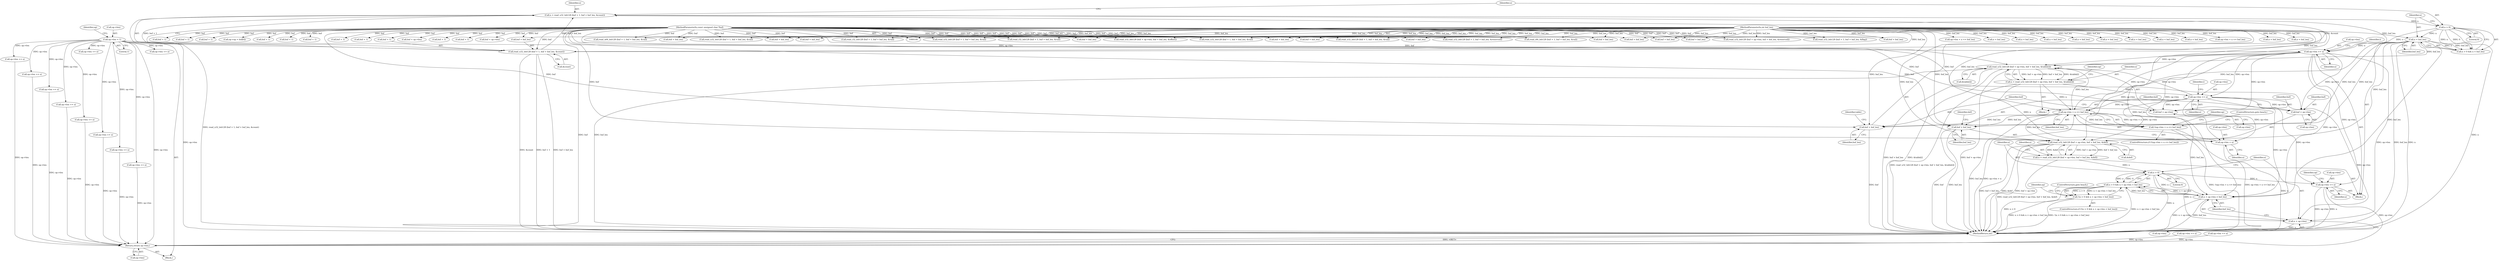 digraph "0_radare2_52b1526443c1f433087928291d1c3d37a5600515@pointer" {
"1000482" [label="(Call,op->len += n)"];
"1000462" [label="(Call,n > 0)"];
"1000448" [label="(Call,n = read_u32_leb128 (buf + 1, buf + buf_len, &count))"];
"1000450" [label="(Call,read_u32_leb128 (buf + 1, buf + buf_len, &count))"];
"1000102" [label="(MethodParameterIn,const unsigned char *buf)"];
"1000103" [label="(MethodParameterIn,int buf_len)"];
"1000465" [label="(Call,n < buf_len)"];
"1000105" [label="(Call,op->len = 1)"];
"1000499" [label="(Call,read_u32_leb128 (buf + op->len, buf + buf_len, &table[i]))"];
"1000497" [label="(Call,n = read_u32_leb128 (buf + op->len, buf + buf_len, &table[i]))"];
"1000514" [label="(Call,op->len + n <= buf_len)"];
"1000505" [label="(Call,buf + buf_len)"];
"1000513" [label="(Call,!(op->len + n <= buf_len))"];
"1000529" [label="(Call,read_u32_leb128 (buf + op->len, buf + buf_len, &def))"];
"1000527" [label="(Call,n = read_u32_leb128 (buf + op->len, buf + buf_len, &def))"];
"1000543" [label="(Call,n > 0)"];
"1000542" [label="(Call,n > 0 && n + op->len < buf_len)"];
"1000541" [label="(Call,!(n > 0 && n + op->len < buf_len))"];
"1000546" [label="(Call,n + op->len < buf_len)"];
"1000547" [label="(Call,n + op->len)"];
"1000554" [label="(Call,op->len += n)"];
"1001053" [label="(Return,return op->len;)"];
"1000535" [label="(Call,buf + buf_len)"];
"1000515" [label="(Call,op->len + n)"];
"1000522" [label="(Call,op->len += n)"];
"1000500" [label="(Call,buf + op->len)"];
"1000530" [label="(Call,buf + op->len)"];
"1000830" [label="(Call,op->len + n <= buf_len)"];
"1000530" [label="(Call,buf + op->len)"];
"1000457" [label="(Call,&count)"];
"1000660" [label="(Call,buf + op->len)"];
"1000718" [label="(Call,buf + 1)"];
"1000913" [label="(Call,buf + 1)"];
"1000520" [label="(Identifier,buf_len)"];
"1000454" [label="(Call,buf + buf_len)"];
"1000965" [label="(Call,op->len += n)"];
"1000466" [label="(Identifier,n)"];
"1000538" [label="(Call,&def)"];
"1000897" [label="(Call,op->len += n)"];
"1000524" [label="(Identifier,op)"];
"1001035" [label="(Call,n < buf_len)"];
"1000105" [label="(Call,op->len = 1)"];
"1000402" [label="(Call,buf + buf_len)"];
"1000527" [label="(Call,n = read_u32_leb128 (buf + op->len, buf + buf_len, &def))"];
"1000556" [label="(Identifier,op)"];
"1000984" [label="(Call,buf + buf_len)"];
"1000427" [label="(Call,op->len += n)"];
"1000514" [label="(Call,op->len + n <= buf_len)"];
"1000448" [label="(Call,n = read_u32_leb128 (buf + 1, buf + buf_len, &count))"];
"1000522" [label="(Call,op->len += n)"];
"1000814" [label="(Call,buf + op->len)"];
"1000916" [label="(Call,buf + buf_len)"];
"1000497" [label="(Call,n = read_u32_leb128 (buf + op->len, buf + buf_len, &table[i]))"];
"1000659" [label="(Call,read_u32_leb128 (buf + op->len, buf + buf_len, &reserved))"];
"1000931" [label="(Call,op->len += n)"];
"1000483" [label="(Call,op->len)"];
"1000787" [label="(Call,read_u32_leb128 (buf + 1, buf + buf_len, &flag))"];
"1000652" [label="(Call,op->len += n)"];
"1000501" [label="(Identifier,buf)"];
"1000112" [label="(Identifier,op)"];
"1000489" [label="(Identifier,i)"];
"1001045" [label="(Call,op->len += n)"];
"1000791" [label="(Call,buf + buf_len)"];
"1000912" [label="(Call,read_i32_leb128 (buf + 1, buf + buf_len, &val))"];
"1000732" [label="(Call,n < buf_len)"];
"1000306" [label="(Call,n < buf_len)"];
"1000788" [label="(Call,buf + 1)"];
"1000633" [label="(Call,read_u32_leb128 (buf + 1, buf + buf_len, &val))"];
"1000529" [label="(Call,read_u32_leb128 (buf + op->len, buf + buf_len, &def))"];
"1000500" [label="(Call,buf + op->len)"];
"1000291" [label="(Call,read_i32_leb128 (buf + 1, buf + buf_len, &val))"];
"1000721" [label="(Call,buf + buf_len)"];
"1000381" [label="(Call,op->len += n)"];
"1000813" [label="(Call,read_u32_leb128 (buf + op->len, buf + buf_len, &offset))"];
"1000545" [label="(Literal,0)"];
"1000554" [label="(Call,op->len += n)"];
"1000451" [label="(Call,buf + 1)"];
"1000467" [label="(Identifier,buf_len)"];
"1000515" [label="(Call,op->len + n)"];
"1000398" [label="(Call,read_u32_leb128 (buf + 1, buf + buf_len, &val))"];
"1000981" [label="(Call,buf + 1)"];
"1000544" [label="(Identifier,n)"];
"1000637" [label="(Call,buf + buf_len)"];
"1000947" [label="(Call,buf + 1)"];
"1000450" [label="(Call,read_u32_leb128 (buf + 1, buf + buf_len, &count))"];
"1000536" [label="(Identifier,buf)"];
"1000110" [label="(Call,op->op = buf[0])"];
"1000499" [label="(Call,read_u32_leb128 (buf + op->len, buf + buf_len, &table[i]))"];
"1000880" [label="(Call,n < buf_len)"];
"1000961" [label="(Call,n < buf_len)"];
"1000486" [label="(Identifier,n)"];
"1000528" [label="(Identifier,n)"];
"1000995" [label="(Call,n < buf_len)"];
"1000869" [label="(Call,buf + buf_len)"];
"1000549" [label="(Call,op->len)"];
"1000507" [label="(Identifier,buf_len)"];
"1000547" [label="(Call,n + op->len)"];
"1000109" [label="(Literal,1)"];
"1000717" [label="(Call,read_u32_leb128 (buf + 1, buf + buf_len, &val))"];
"1000513" [label="(Call,!(op->len + n <= buf_len))"];
"1000465" [label="(Call,n < buf_len)"];
"1000665" [label="(Call,buf + buf_len)"];
"1000464" [label="(Literal,0)"];
"1000865" [label="(Call,read_u32_leb128 (buf + 1, buf + buf_len, &reserved))"];
"1000512" [label="(ControlStructure,if (!(op->len + n <= buf_len)))"];
"1000698" [label="(Call,op->len += n)"];
"1000552" [label="(Identifier,buf_len)"];
"1000463" [label="(Identifier,n)"];
"1000526" [label="(Identifier,n)"];
"1000946" [label="(Call,read_i64_leb128 (buf + 1, buf + buf_len, &val))"];
"1000519" [label="(Identifier,n)"];
"1000295" [label="(Call,buf + buf_len)"];
"1000648" [label="(Call,n < buf_len)"];
"1000537" [label="(Identifier,buf_len)"];
"1000558" [label="(Identifier,n)"];
"1000434" [label="(Block,)"];
"1000540" [label="(ControlStructure,if (!(n > 0 && n + op->len < buf_len)))"];
"1000292" [label="(Call,buf + 1)"];
"1000802" [label="(Call,n < buf_len)"];
"1001020" [label="(Call,read_u64_leb128 (buf + 1, buf + buf_len, &val))"];
"1000539" [label="(Identifier,def)"];
"1000517" [label="(Identifier,op)"];
"1000746" [label="(Call,op->len += n)"];
"1000506" [label="(Identifier,buf)"];
"1000535" [label="(Call,buf + buf_len)"];
"1001024" [label="(Call,buf + buf_len)"];
"1000561" [label="(Identifier,op)"];
"1000553" [label="(ControlStructure,goto beach;)"];
"1001021" [label="(Call,buf + 1)"];
"1000505" [label="(Call,buf + buf_len)"];
"1000543" [label="(Call,n > 0)"];
"1000502" [label="(Call,op->len)"];
"1000866" [label="(Call,buf + 1)"];
"1000676" [label="(Call,op->len + n <= buf_len)"];
"1000498" [label="(Identifier,n)"];
"1001073" [label="(MethodReturn,int)"];
"1000482" [label="(Call,op->len += n)"];
"1000849" [label="(Call,op->len += n)"];
"1000510" [label="(Identifier,table)"];
"1000495" [label="(Identifier,i)"];
"1000516" [label="(Call,op->len)"];
"1000634" [label="(Call,buf + 1)"];
"1000531" [label="(Identifier,buf)"];
"1000532" [label="(Call,op->len)"];
"1000546" [label="(Call,n + op->len < buf_len)"];
"1000106" [label="(Call,op->len)"];
"1000462" [label="(Call,n > 0)"];
"1001005" [label="(Call,op->len += n)"];
"1000103" [label="(MethodParameterIn,int buf_len)"];
"1000461" [label="(Call,n > 0 && n < buf_len)"];
"1000980" [label="(Call,read_u32_leb128 (buf + 1, buf + buf_len, &val))"];
"1000399" [label="(Call,buf + 1)"];
"1000548" [label="(Identifier,n)"];
"1000413" [label="(Call,n < buf_len)"];
"1000104" [label="(Block,)"];
"1000541" [label="(Call,!(n > 0 && n + op->len < buf_len))"];
"1000102" [label="(MethodParameterIn,const unsigned char *buf)"];
"1000806" [label="(Call,op->len += n)"];
"1000819" [label="(Call,buf + buf_len)"];
"1000521" [label="(ControlStructure,goto beach;)"];
"1000496" [label="(Block,)"];
"1001053" [label="(Return,return op->len;)"];
"1000542" [label="(Call,n > 0 && n + op->len < buf_len)"];
"1000555" [label="(Call,op->len)"];
"1000523" [label="(Call,op->len)"];
"1001054" [label="(Call,op->len)"];
"1000927" [label="(Call,n < buf_len)"];
"1000449" [label="(Identifier,n)"];
"1000950" [label="(Call,buf + buf_len)"];
"1000508" [label="(Call,&table[i])"];
"1000482" -> "1000434"  [label="AST: "];
"1000482" -> "1000486"  [label="CFG: "];
"1000483" -> "1000482"  [label="AST: "];
"1000486" -> "1000482"  [label="AST: "];
"1000489" -> "1000482"  [label="CFG: "];
"1000462" -> "1000482"  [label="DDG: n"];
"1000465" -> "1000482"  [label="DDG: n"];
"1000105" -> "1000482"  [label="DDG: op->len"];
"1000482" -> "1000499"  [label="DDG: op->len"];
"1000482" -> "1000500"  [label="DDG: op->len"];
"1000482" -> "1000514"  [label="DDG: op->len"];
"1000482" -> "1000515"  [label="DDG: op->len"];
"1000482" -> "1000522"  [label="DDG: op->len"];
"1000482" -> "1000529"  [label="DDG: op->len"];
"1000482" -> "1000530"  [label="DDG: op->len"];
"1000482" -> "1000546"  [label="DDG: op->len"];
"1000482" -> "1000547"  [label="DDG: op->len"];
"1000482" -> "1000554"  [label="DDG: op->len"];
"1000462" -> "1000461"  [label="AST: "];
"1000462" -> "1000464"  [label="CFG: "];
"1000463" -> "1000462"  [label="AST: "];
"1000464" -> "1000462"  [label="AST: "];
"1000466" -> "1000462"  [label="CFG: "];
"1000461" -> "1000462"  [label="CFG: "];
"1000462" -> "1001073"  [label="DDG: n"];
"1000462" -> "1000461"  [label="DDG: n"];
"1000462" -> "1000461"  [label="DDG: 0"];
"1000448" -> "1000462"  [label="DDG: n"];
"1000462" -> "1000465"  [label="DDG: n"];
"1000448" -> "1000434"  [label="AST: "];
"1000448" -> "1000450"  [label="CFG: "];
"1000449" -> "1000448"  [label="AST: "];
"1000450" -> "1000448"  [label="AST: "];
"1000463" -> "1000448"  [label="CFG: "];
"1000448" -> "1001073"  [label="DDG: read_u32_leb128 (buf + 1, buf + buf_len, &count)"];
"1000450" -> "1000448"  [label="DDG: buf + 1"];
"1000450" -> "1000448"  [label="DDG: buf + buf_len"];
"1000450" -> "1000448"  [label="DDG: &count"];
"1000450" -> "1000457"  [label="CFG: "];
"1000451" -> "1000450"  [label="AST: "];
"1000454" -> "1000450"  [label="AST: "];
"1000457" -> "1000450"  [label="AST: "];
"1000450" -> "1001073"  [label="DDG: &count"];
"1000450" -> "1001073"  [label="DDG: buf + 1"];
"1000450" -> "1001073"  [label="DDG: buf + buf_len"];
"1000102" -> "1000450"  [label="DDG: buf"];
"1000103" -> "1000450"  [label="DDG: buf_len"];
"1000102" -> "1000100"  [label="AST: "];
"1000102" -> "1001073"  [label="DDG: buf"];
"1000102" -> "1000110"  [label="DDG: buf"];
"1000102" -> "1000291"  [label="DDG: buf"];
"1000102" -> "1000292"  [label="DDG: buf"];
"1000102" -> "1000295"  [label="DDG: buf"];
"1000102" -> "1000398"  [label="DDG: buf"];
"1000102" -> "1000399"  [label="DDG: buf"];
"1000102" -> "1000402"  [label="DDG: buf"];
"1000102" -> "1000451"  [label="DDG: buf"];
"1000102" -> "1000454"  [label="DDG: buf"];
"1000102" -> "1000499"  [label="DDG: buf"];
"1000102" -> "1000500"  [label="DDG: buf"];
"1000102" -> "1000505"  [label="DDG: buf"];
"1000102" -> "1000529"  [label="DDG: buf"];
"1000102" -> "1000530"  [label="DDG: buf"];
"1000102" -> "1000535"  [label="DDG: buf"];
"1000102" -> "1000633"  [label="DDG: buf"];
"1000102" -> "1000634"  [label="DDG: buf"];
"1000102" -> "1000637"  [label="DDG: buf"];
"1000102" -> "1000659"  [label="DDG: buf"];
"1000102" -> "1000660"  [label="DDG: buf"];
"1000102" -> "1000665"  [label="DDG: buf"];
"1000102" -> "1000717"  [label="DDG: buf"];
"1000102" -> "1000718"  [label="DDG: buf"];
"1000102" -> "1000721"  [label="DDG: buf"];
"1000102" -> "1000787"  [label="DDG: buf"];
"1000102" -> "1000788"  [label="DDG: buf"];
"1000102" -> "1000791"  [label="DDG: buf"];
"1000102" -> "1000813"  [label="DDG: buf"];
"1000102" -> "1000814"  [label="DDG: buf"];
"1000102" -> "1000819"  [label="DDG: buf"];
"1000102" -> "1000865"  [label="DDG: buf"];
"1000102" -> "1000866"  [label="DDG: buf"];
"1000102" -> "1000869"  [label="DDG: buf"];
"1000102" -> "1000912"  [label="DDG: buf"];
"1000102" -> "1000913"  [label="DDG: buf"];
"1000102" -> "1000916"  [label="DDG: buf"];
"1000102" -> "1000946"  [label="DDG: buf"];
"1000102" -> "1000947"  [label="DDG: buf"];
"1000102" -> "1000950"  [label="DDG: buf"];
"1000102" -> "1000980"  [label="DDG: buf"];
"1000102" -> "1000981"  [label="DDG: buf"];
"1000102" -> "1000984"  [label="DDG: buf"];
"1000102" -> "1001020"  [label="DDG: buf"];
"1000102" -> "1001021"  [label="DDG: buf"];
"1000102" -> "1001024"  [label="DDG: buf"];
"1000103" -> "1000100"  [label="AST: "];
"1000103" -> "1001073"  [label="DDG: buf_len"];
"1000103" -> "1000291"  [label="DDG: buf_len"];
"1000103" -> "1000295"  [label="DDG: buf_len"];
"1000103" -> "1000306"  [label="DDG: buf_len"];
"1000103" -> "1000398"  [label="DDG: buf_len"];
"1000103" -> "1000402"  [label="DDG: buf_len"];
"1000103" -> "1000413"  [label="DDG: buf_len"];
"1000103" -> "1000454"  [label="DDG: buf_len"];
"1000103" -> "1000465"  [label="DDG: buf_len"];
"1000103" -> "1000499"  [label="DDG: buf_len"];
"1000103" -> "1000505"  [label="DDG: buf_len"];
"1000103" -> "1000514"  [label="DDG: buf_len"];
"1000103" -> "1000529"  [label="DDG: buf_len"];
"1000103" -> "1000535"  [label="DDG: buf_len"];
"1000103" -> "1000546"  [label="DDG: buf_len"];
"1000103" -> "1000633"  [label="DDG: buf_len"];
"1000103" -> "1000637"  [label="DDG: buf_len"];
"1000103" -> "1000648"  [label="DDG: buf_len"];
"1000103" -> "1000659"  [label="DDG: buf_len"];
"1000103" -> "1000665"  [label="DDG: buf_len"];
"1000103" -> "1000676"  [label="DDG: buf_len"];
"1000103" -> "1000717"  [label="DDG: buf_len"];
"1000103" -> "1000721"  [label="DDG: buf_len"];
"1000103" -> "1000732"  [label="DDG: buf_len"];
"1000103" -> "1000787"  [label="DDG: buf_len"];
"1000103" -> "1000791"  [label="DDG: buf_len"];
"1000103" -> "1000802"  [label="DDG: buf_len"];
"1000103" -> "1000813"  [label="DDG: buf_len"];
"1000103" -> "1000819"  [label="DDG: buf_len"];
"1000103" -> "1000830"  [label="DDG: buf_len"];
"1000103" -> "1000865"  [label="DDG: buf_len"];
"1000103" -> "1000869"  [label="DDG: buf_len"];
"1000103" -> "1000880"  [label="DDG: buf_len"];
"1000103" -> "1000912"  [label="DDG: buf_len"];
"1000103" -> "1000916"  [label="DDG: buf_len"];
"1000103" -> "1000927"  [label="DDG: buf_len"];
"1000103" -> "1000946"  [label="DDG: buf_len"];
"1000103" -> "1000950"  [label="DDG: buf_len"];
"1000103" -> "1000961"  [label="DDG: buf_len"];
"1000103" -> "1000980"  [label="DDG: buf_len"];
"1000103" -> "1000984"  [label="DDG: buf_len"];
"1000103" -> "1000995"  [label="DDG: buf_len"];
"1000103" -> "1001020"  [label="DDG: buf_len"];
"1000103" -> "1001024"  [label="DDG: buf_len"];
"1000103" -> "1001035"  [label="DDG: buf_len"];
"1000465" -> "1000461"  [label="AST: "];
"1000465" -> "1000467"  [label="CFG: "];
"1000466" -> "1000465"  [label="AST: "];
"1000467" -> "1000465"  [label="AST: "];
"1000461" -> "1000465"  [label="CFG: "];
"1000465" -> "1001073"  [label="DDG: buf_len"];
"1000465" -> "1001073"  [label="DDG: n"];
"1000465" -> "1000461"  [label="DDG: n"];
"1000465" -> "1000461"  [label="DDG: buf_len"];
"1000465" -> "1000499"  [label="DDG: buf_len"];
"1000465" -> "1000505"  [label="DDG: buf_len"];
"1000465" -> "1000514"  [label="DDG: buf_len"];
"1000465" -> "1000529"  [label="DDG: buf_len"];
"1000465" -> "1000535"  [label="DDG: buf_len"];
"1000465" -> "1000546"  [label="DDG: buf_len"];
"1000105" -> "1000104"  [label="AST: "];
"1000105" -> "1000109"  [label="CFG: "];
"1000106" -> "1000105"  [label="AST: "];
"1000109" -> "1000105"  [label="AST: "];
"1000112" -> "1000105"  [label="CFG: "];
"1000105" -> "1001073"  [label="DDG: op->len"];
"1000105" -> "1000381"  [label="DDG: op->len"];
"1000105" -> "1000427"  [label="DDG: op->len"];
"1000105" -> "1000652"  [label="DDG: op->len"];
"1000105" -> "1000746"  [label="DDG: op->len"];
"1000105" -> "1000806"  [label="DDG: op->len"];
"1000105" -> "1000897"  [label="DDG: op->len"];
"1000105" -> "1000931"  [label="DDG: op->len"];
"1000105" -> "1000965"  [label="DDG: op->len"];
"1000105" -> "1001005"  [label="DDG: op->len"];
"1000105" -> "1001045"  [label="DDG: op->len"];
"1000105" -> "1001053"  [label="DDG: op->len"];
"1000499" -> "1000497"  [label="AST: "];
"1000499" -> "1000508"  [label="CFG: "];
"1000500" -> "1000499"  [label="AST: "];
"1000505" -> "1000499"  [label="AST: "];
"1000508" -> "1000499"  [label="AST: "];
"1000497" -> "1000499"  [label="CFG: "];
"1000499" -> "1001073"  [label="DDG: buf + op->len"];
"1000499" -> "1001073"  [label="DDG: buf + buf_len"];
"1000499" -> "1001073"  [label="DDG: &table[i]"];
"1000499" -> "1000497"  [label="DDG: buf + op->len"];
"1000499" -> "1000497"  [label="DDG: buf + buf_len"];
"1000499" -> "1000497"  [label="DDG: &table[i]"];
"1000522" -> "1000499"  [label="DDG: op->len"];
"1000514" -> "1000499"  [label="DDG: buf_len"];
"1000497" -> "1000496"  [label="AST: "];
"1000498" -> "1000497"  [label="AST: "];
"1000517" -> "1000497"  [label="CFG: "];
"1000497" -> "1001073"  [label="DDG: read_u32_leb128 (buf + op->len, buf + buf_len, &table[i])"];
"1000497" -> "1000514"  [label="DDG: n"];
"1000497" -> "1000515"  [label="DDG: n"];
"1000497" -> "1000522"  [label="DDG: n"];
"1000514" -> "1000513"  [label="AST: "];
"1000514" -> "1000520"  [label="CFG: "];
"1000515" -> "1000514"  [label="AST: "];
"1000520" -> "1000514"  [label="AST: "];
"1000513" -> "1000514"  [label="CFG: "];
"1000514" -> "1001073"  [label="DDG: buf_len"];
"1000514" -> "1001073"  [label="DDG: op->len + n"];
"1000514" -> "1000505"  [label="DDG: buf_len"];
"1000514" -> "1000513"  [label="DDG: op->len + n"];
"1000514" -> "1000513"  [label="DDG: buf_len"];
"1000522" -> "1000514"  [label="DDG: op->len"];
"1000514" -> "1000529"  [label="DDG: buf_len"];
"1000514" -> "1000535"  [label="DDG: buf_len"];
"1000514" -> "1000546"  [label="DDG: buf_len"];
"1000505" -> "1000507"  [label="CFG: "];
"1000506" -> "1000505"  [label="AST: "];
"1000507" -> "1000505"  [label="AST: "];
"1000510" -> "1000505"  [label="CFG: "];
"1000505" -> "1001073"  [label="DDG: buf"];
"1000513" -> "1000512"  [label="AST: "];
"1000521" -> "1000513"  [label="CFG: "];
"1000524" -> "1000513"  [label="CFG: "];
"1000513" -> "1001073"  [label="DDG: !(op->len + n <= buf_len)"];
"1000513" -> "1001073"  [label="DDG: op->len + n <= buf_len"];
"1000529" -> "1000527"  [label="AST: "];
"1000529" -> "1000538"  [label="CFG: "];
"1000530" -> "1000529"  [label="AST: "];
"1000535" -> "1000529"  [label="AST: "];
"1000538" -> "1000529"  [label="AST: "];
"1000527" -> "1000529"  [label="CFG: "];
"1000529" -> "1001073"  [label="DDG: buf + op->len"];
"1000529" -> "1001073"  [label="DDG: buf + buf_len"];
"1000529" -> "1001073"  [label="DDG: &def"];
"1000529" -> "1000527"  [label="DDG: buf + op->len"];
"1000529" -> "1000527"  [label="DDG: buf + buf_len"];
"1000529" -> "1000527"  [label="DDG: &def"];
"1000522" -> "1000529"  [label="DDG: op->len"];
"1000527" -> "1000434"  [label="AST: "];
"1000528" -> "1000527"  [label="AST: "];
"1000544" -> "1000527"  [label="CFG: "];
"1000527" -> "1001073"  [label="DDG: read_u32_leb128 (buf + op->len, buf + buf_len, &def)"];
"1000527" -> "1000543"  [label="DDG: n"];
"1000543" -> "1000542"  [label="AST: "];
"1000543" -> "1000545"  [label="CFG: "];
"1000544" -> "1000543"  [label="AST: "];
"1000545" -> "1000543"  [label="AST: "];
"1000548" -> "1000543"  [label="CFG: "];
"1000542" -> "1000543"  [label="CFG: "];
"1000543" -> "1001073"  [label="DDG: n"];
"1000543" -> "1000542"  [label="DDG: n"];
"1000543" -> "1000542"  [label="DDG: 0"];
"1000543" -> "1000546"  [label="DDG: n"];
"1000543" -> "1000547"  [label="DDG: n"];
"1000543" -> "1000554"  [label="DDG: n"];
"1000542" -> "1000541"  [label="AST: "];
"1000542" -> "1000546"  [label="CFG: "];
"1000546" -> "1000542"  [label="AST: "];
"1000541" -> "1000542"  [label="CFG: "];
"1000542" -> "1001073"  [label="DDG: n + op->len < buf_len"];
"1000542" -> "1001073"  [label="DDG: n > 0"];
"1000542" -> "1000541"  [label="DDG: n > 0"];
"1000542" -> "1000541"  [label="DDG: n + op->len < buf_len"];
"1000546" -> "1000542"  [label="DDG: n + op->len"];
"1000546" -> "1000542"  [label="DDG: buf_len"];
"1000541" -> "1000540"  [label="AST: "];
"1000553" -> "1000541"  [label="CFG: "];
"1000556" -> "1000541"  [label="CFG: "];
"1000541" -> "1001073"  [label="DDG: n > 0 && n + op->len < buf_len"];
"1000541" -> "1001073"  [label="DDG: !(n > 0 && n + op->len < buf_len)"];
"1000546" -> "1000552"  [label="CFG: "];
"1000547" -> "1000546"  [label="AST: "];
"1000552" -> "1000546"  [label="AST: "];
"1000546" -> "1001073"  [label="DDG: n + op->len"];
"1000546" -> "1001073"  [label="DDG: buf_len"];
"1000522" -> "1000546"  [label="DDG: op->len"];
"1000547" -> "1000549"  [label="CFG: "];
"1000548" -> "1000547"  [label="AST: "];
"1000549" -> "1000547"  [label="AST: "];
"1000552" -> "1000547"  [label="CFG: "];
"1000547" -> "1001073"  [label="DDG: n"];
"1000522" -> "1000547"  [label="DDG: op->len"];
"1000554" -> "1000434"  [label="AST: "];
"1000554" -> "1000558"  [label="CFG: "];
"1000555" -> "1000554"  [label="AST: "];
"1000558" -> "1000554"  [label="AST: "];
"1000561" -> "1000554"  [label="CFG: "];
"1000554" -> "1001073"  [label="DDG: op->len"];
"1000554" -> "1001073"  [label="DDG: n"];
"1000522" -> "1000554"  [label="DDG: op->len"];
"1000554" -> "1001053"  [label="DDG: op->len"];
"1001053" -> "1000104"  [label="AST: "];
"1001053" -> "1001054"  [label="CFG: "];
"1001054" -> "1001053"  [label="AST: "];
"1001073" -> "1001053"  [label="CFG: "];
"1001053" -> "1001073"  [label="DDG: <RET>"];
"1000427" -> "1001053"  [label="DDG: op->len"];
"1000849" -> "1001053"  [label="DDG: op->len"];
"1000746" -> "1001053"  [label="DDG: op->len"];
"1000897" -> "1001053"  [label="DDG: op->len"];
"1000965" -> "1001053"  [label="DDG: op->len"];
"1000381" -> "1001053"  [label="DDG: op->len"];
"1000931" -> "1001053"  [label="DDG: op->len"];
"1001005" -> "1001053"  [label="DDG: op->len"];
"1001045" -> "1001053"  [label="DDG: op->len"];
"1000698" -> "1001053"  [label="DDG: op->len"];
"1000535" -> "1000537"  [label="CFG: "];
"1000536" -> "1000535"  [label="AST: "];
"1000537" -> "1000535"  [label="AST: "];
"1000539" -> "1000535"  [label="CFG: "];
"1000535" -> "1001073"  [label="DDG: buf"];
"1000535" -> "1001073"  [label="DDG: buf_len"];
"1000515" -> "1000519"  [label="CFG: "];
"1000516" -> "1000515"  [label="AST: "];
"1000519" -> "1000515"  [label="AST: "];
"1000520" -> "1000515"  [label="CFG: "];
"1000515" -> "1001073"  [label="DDG: n"];
"1000522" -> "1000515"  [label="DDG: op->len"];
"1000522" -> "1000496"  [label="AST: "];
"1000522" -> "1000526"  [label="CFG: "];
"1000523" -> "1000522"  [label="AST: "];
"1000526" -> "1000522"  [label="AST: "];
"1000495" -> "1000522"  [label="CFG: "];
"1000522" -> "1000500"  [label="DDG: op->len"];
"1000522" -> "1000530"  [label="DDG: op->len"];
"1000500" -> "1000502"  [label="CFG: "];
"1000501" -> "1000500"  [label="AST: "];
"1000502" -> "1000500"  [label="AST: "];
"1000506" -> "1000500"  [label="CFG: "];
"1000530" -> "1000532"  [label="CFG: "];
"1000531" -> "1000530"  [label="AST: "];
"1000532" -> "1000530"  [label="AST: "];
"1000536" -> "1000530"  [label="CFG: "];
}
